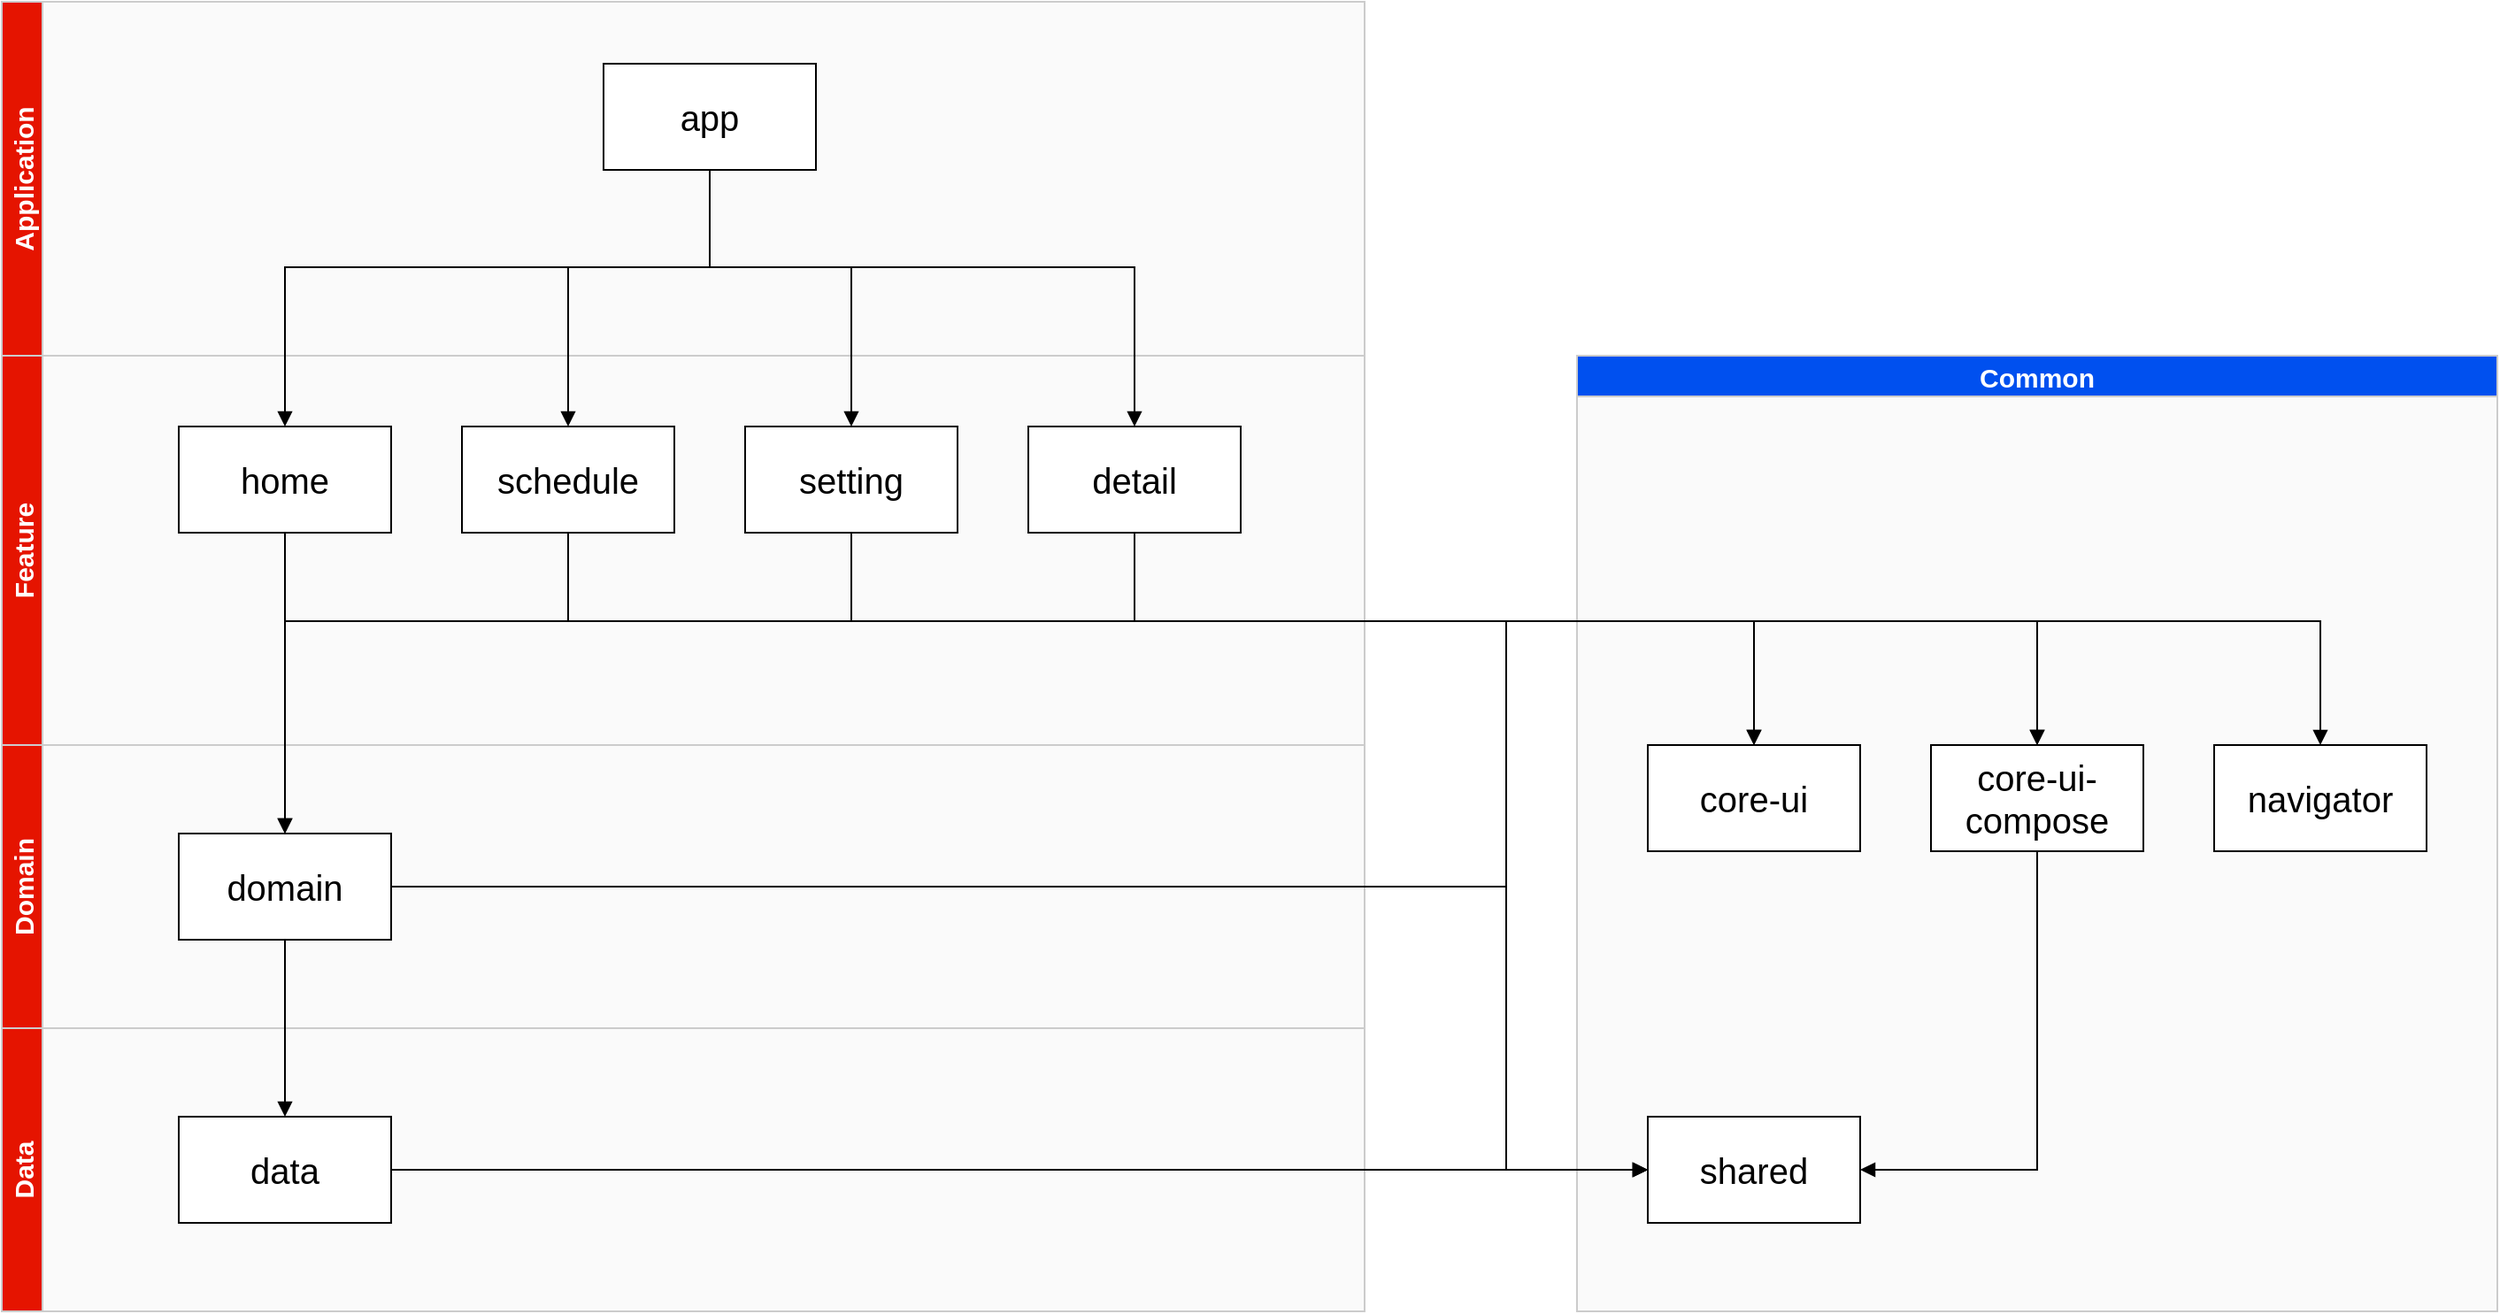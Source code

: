 <mxfile scale="2" border="0">
    <diagram id="re4nRq3ztlOj4PsxZ_Kz" name="Module">
        <mxGraphModel dx="876" dy="939" grid="1" gridSize="10" guides="1" tooltips="1" connect="1" arrows="1" fold="1" page="1" pageScale="1" pageWidth="827" pageHeight="1169" background="#ffffff" math="0" shadow="0">
            <root>
                <mxCell id="mD4qsfjiBxj0C8qhvROk-0"/>
                <mxCell id="mD4qsfjiBxj0C8qhvROk-1" parent="mD4qsfjiBxj0C8qhvROk-0"/>
                <mxCell id="TDkGh3aXFkbHkJUPuLyF-34" value="Common" style="swimlane;rounded=0;shadow=0;glass=0;labelBackgroundColor=none;sketch=0;fontSize=15;fontColor=#ffffff;swimlaneFillColor=#FAFAFA;fillColor=#0050ef;strokeColor=#CCCCCC;" parent="mD4qsfjiBxj0C8qhvROk-1" vertex="1">
                    <mxGeometry x="1000" y="320" width="520" height="540" as="geometry">
                        <mxRectangle x="1000" y="320" width="100" height="23" as="alternateBounds"/>
                    </mxGeometry>
                </mxCell>
                <mxCell id="TDkGh3aXFkbHkJUPuLyF-27" value="Application" style="swimlane;horizontal=0;fontSize=15;fontColor=#ffffff;fillColor=#e51400;labelBackgroundColor=none;rounded=0;shadow=0;sketch=0;glass=0;swimlaneLine=1;swimlaneFillColor=#FAFAFA;strokeColor=#CCCCCC;" parent="mD4qsfjiBxj0C8qhvROk-1" vertex="1">
                    <mxGeometry x="110" y="120" width="770" height="200" as="geometry"/>
                </mxCell>
                <mxCell id="TDkGh3aXFkbHkJUPuLyF-33" value="Data" style="swimlane;horizontal=0;rounded=0;shadow=0;glass=0;labelBackgroundColor=none;sketch=0;fontSize=15;fontColor=#ffffff;fillColor=#e51400;swimlaneFillColor=#FAFAFA;strokeColor=#CCCCCC;" parent="mD4qsfjiBxj0C8qhvROk-1" vertex="1">
                    <mxGeometry x="110" y="700" width="770" height="160" as="geometry"/>
                </mxCell>
                <mxCell id="TDkGh3aXFkbHkJUPuLyF-32" value="Domain" style="swimlane;horizontal=0;rounded=0;shadow=0;glass=0;labelBackgroundColor=none;sketch=0;fontSize=15;fontColor=#ffffff;fillColor=#e51400;swimlaneFillColor=#FAFAFA;strokeColor=#CCCCCC;" parent="mD4qsfjiBxj0C8qhvROk-1" vertex="1">
                    <mxGeometry x="110" y="540" width="770" height="160" as="geometry"/>
                </mxCell>
                <mxCell id="TDkGh3aXFkbHkJUPuLyF-30" value="Feature" style="swimlane;horizontal=0;rounded=0;shadow=0;glass=0;labelBackgroundColor=none;sketch=0;fontSize=15;fontColor=#ffffff;fillColor=#e51400;swimlaneFillColor=#FAFAFA;strokeColor=#CCCCCC;" parent="mD4qsfjiBxj0C8qhvROk-1" vertex="1">
                    <mxGeometry x="110" y="320" width="770" height="220" as="geometry"/>
                </mxCell>
                <mxCell id="TDkGh3aXFkbHkJUPuLyF-0" value="data" style="rounded=0;whiteSpace=wrap;html=1;fontSize=20;" parent="TDkGh3aXFkbHkJUPuLyF-30" vertex="1">
                    <mxGeometry x="100" y="430" width="120" height="60" as="geometry"/>
                </mxCell>
                <mxCell id="TDkGh3aXFkbHkJUPuLyF-1" value="domain" style="rounded=0;whiteSpace=wrap;html=1;fontSize=20;" parent="TDkGh3aXFkbHkJUPuLyF-30" vertex="1">
                    <mxGeometry x="100" y="270" width="120" height="60" as="geometry"/>
                </mxCell>
                <mxCell id="mD4qsfjiBxj0C8qhvROk-2" value="app" style="rounded=0;whiteSpace=wrap;html=1;fontSize=20;" parent="TDkGh3aXFkbHkJUPuLyF-30" vertex="1">
                    <mxGeometry x="340" y="-165" width="120" height="60" as="geometry"/>
                </mxCell>
                <mxCell id="TDkGh3aXFkbHkJUPuLyF-12" style="edgeStyle=orthogonalEdgeStyle;rounded=0;orthogonalLoop=1;jettySize=auto;html=1;entryX=0.5;entryY=0;entryDx=0;entryDy=0;fontSize=20;fontColor=#FFFFFF;endArrow=block;endFill=1;" parent="TDkGh3aXFkbHkJUPuLyF-30" source="mD4qsfjiBxj0C8qhvROk-2" target="TDkGh3aXFkbHkJUPuLyF-5" edge="1">
                    <mxGeometry relative="1" as="geometry">
                        <Array as="points">
                            <mxPoint x="400" y="-50"/>
                            <mxPoint x="160" y="-50"/>
                        </Array>
                    </mxGeometry>
                </mxCell>
                <mxCell id="TDkGh3aXFkbHkJUPuLyF-13" style="edgeStyle=orthogonalEdgeStyle;rounded=0;orthogonalLoop=1;jettySize=auto;html=1;entryX=0.5;entryY=0;entryDx=0;entryDy=0;fontSize=20;fontColor=#FFFFFF;endArrow=block;endFill=1;" parent="TDkGh3aXFkbHkJUPuLyF-30" source="mD4qsfjiBxj0C8qhvROk-2" target="TDkGh3aXFkbHkJUPuLyF-6" edge="1">
                    <mxGeometry relative="1" as="geometry">
                        <Array as="points">
                            <mxPoint x="400" y="-50"/>
                            <mxPoint x="320" y="-50"/>
                        </Array>
                    </mxGeometry>
                </mxCell>
                <mxCell id="TDkGh3aXFkbHkJUPuLyF-14" style="edgeStyle=orthogonalEdgeStyle;rounded=0;orthogonalLoop=1;jettySize=auto;html=1;entryX=0.5;entryY=0;entryDx=0;entryDy=0;fontSize=20;fontColor=#FFFFFF;endArrow=block;endFill=1;" parent="TDkGh3aXFkbHkJUPuLyF-30" source="mD4qsfjiBxj0C8qhvROk-2" target="TDkGh3aXFkbHkJUPuLyF-8" edge="1">
                    <mxGeometry relative="1" as="geometry">
                        <Array as="points">
                            <mxPoint x="400" y="-50"/>
                            <mxPoint x="480" y="-50"/>
                        </Array>
                    </mxGeometry>
                </mxCell>
                <mxCell id="TDkGh3aXFkbHkJUPuLyF-15" style="edgeStyle=orthogonalEdgeStyle;rounded=0;orthogonalLoop=1;jettySize=auto;html=1;entryX=0.5;entryY=0;entryDx=0;entryDy=0;fontSize=20;fontColor=#FFFFFF;endArrow=block;endFill=1;" parent="TDkGh3aXFkbHkJUPuLyF-30" source="mD4qsfjiBxj0C8qhvROk-2" target="TDkGh3aXFkbHkJUPuLyF-4" edge="1">
                    <mxGeometry relative="1" as="geometry">
                        <Array as="points">
                            <mxPoint x="400" y="-50"/>
                            <mxPoint x="640" y="-50"/>
                        </Array>
                    </mxGeometry>
                </mxCell>
                <mxCell id="TDkGh3aXFkbHkJUPuLyF-11" style="edgeStyle=orthogonalEdgeStyle;rounded=0;orthogonalLoop=1;jettySize=auto;html=1;entryX=0.5;entryY=0;entryDx=0;entryDy=0;fontSize=20;fontColor=#FFFFFF;endArrow=block;endFill=1;" parent="TDkGh3aXFkbHkJUPuLyF-30" source="TDkGh3aXFkbHkJUPuLyF-1" target="TDkGh3aXFkbHkJUPuLyF-0" edge="1">
                    <mxGeometry relative="1" as="geometry"/>
                </mxCell>
                <mxCell id="TDkGh3aXFkbHkJUPuLyF-19" style="edgeStyle=orthogonalEdgeStyle;rounded=0;orthogonalLoop=1;jettySize=auto;html=1;entryX=0.5;entryY=0;entryDx=0;entryDy=0;fontSize=20;fontColor=#FFFFFF;endArrow=block;endFill=1;" parent="TDkGh3aXFkbHkJUPuLyF-30" source="TDkGh3aXFkbHkJUPuLyF-4" target="TDkGh3aXFkbHkJUPuLyF-1" edge="1">
                    <mxGeometry relative="1" as="geometry">
                        <Array as="points">
                            <mxPoint x="640" y="150"/>
                            <mxPoint x="160" y="150"/>
                        </Array>
                    </mxGeometry>
                </mxCell>
                <mxCell id="TDkGh3aXFkbHkJUPuLyF-4" value="detail" style="rounded=0;whiteSpace=wrap;html=1;fontSize=20;" parent="TDkGh3aXFkbHkJUPuLyF-30" vertex="1">
                    <mxGeometry x="580" y="40" width="120" height="60" as="geometry"/>
                </mxCell>
                <mxCell id="TDkGh3aXFkbHkJUPuLyF-24" style="edgeStyle=orthogonalEdgeStyle;rounded=0;orthogonalLoop=1;jettySize=auto;html=1;entryX=0.5;entryY=0;entryDx=0;entryDy=0;fontSize=20;fontColor=#FFFFFF;endArrow=block;endFill=1;" parent="TDkGh3aXFkbHkJUPuLyF-30" source="TDkGh3aXFkbHkJUPuLyF-5" target="TDkGh3aXFkbHkJUPuLyF-1" edge="1">
                    <mxGeometry relative="1" as="geometry"/>
                </mxCell>
                <mxCell id="TDkGh3aXFkbHkJUPuLyF-5" value="home" style="rounded=0;whiteSpace=wrap;html=1;fontSize=20;" parent="TDkGh3aXFkbHkJUPuLyF-30" vertex="1">
                    <mxGeometry x="100" y="40" width="120" height="60" as="geometry"/>
                </mxCell>
                <mxCell id="TDkGh3aXFkbHkJUPuLyF-6" value="schedule" style="rounded=0;whiteSpace=wrap;html=1;fontSize=20;" parent="TDkGh3aXFkbHkJUPuLyF-30" vertex="1">
                    <mxGeometry x="260" y="40" width="120" height="60" as="geometry"/>
                </mxCell>
                <mxCell id="TDkGh3aXFkbHkJUPuLyF-8" value="setting" style="rounded=0;whiteSpace=wrap;html=1;fontSize=20;" parent="TDkGh3aXFkbHkJUPuLyF-30" vertex="1">
                    <mxGeometry x="420" y="40" width="120" height="60" as="geometry"/>
                </mxCell>
                <mxCell id="TDkGh3aXFkbHkJUPuLyF-16" style="edgeStyle=orthogonalEdgeStyle;rounded=0;orthogonalLoop=1;jettySize=auto;html=1;entryX=0;entryY=0.5;entryDx=0;entryDy=0;fontSize=20;fontColor=#FFFFFF;endArrow=block;endFill=1;exitX=1;exitY=0.5;exitDx=0;exitDy=0;" parent="mD4qsfjiBxj0C8qhvROk-1" source="TDkGh3aXFkbHkJUPuLyF-0" target="TDkGh3aXFkbHkJUPuLyF-10" edge="1">
                    <mxGeometry relative="1" as="geometry">
                        <Array as="points"/>
                    </mxGeometry>
                </mxCell>
                <mxCell id="TDkGh3aXFkbHkJUPuLyF-17" style="edgeStyle=orthogonalEdgeStyle;rounded=0;orthogonalLoop=1;jettySize=auto;html=1;entryX=0;entryY=0.5;entryDx=0;entryDy=0;fontSize=20;fontColor=#FFFFFF;endArrow=block;endFill=1;exitX=1;exitY=0.5;exitDx=0;exitDy=0;" parent="mD4qsfjiBxj0C8qhvROk-1" source="TDkGh3aXFkbHkJUPuLyF-1" target="TDkGh3aXFkbHkJUPuLyF-10" edge="1">
                    <mxGeometry relative="1" as="geometry">
                        <Array as="points">
                            <mxPoint x="960" y="620"/>
                            <mxPoint x="960" y="780"/>
                        </Array>
                    </mxGeometry>
                </mxCell>
                <mxCell id="TDkGh3aXFkbHkJUPuLyF-2" value="core-ui" style="rounded=0;whiteSpace=wrap;html=1;fontSize=20;" parent="mD4qsfjiBxj0C8qhvROk-1" vertex="1">
                    <mxGeometry x="1040" y="540" width="120" height="60" as="geometry"/>
                </mxCell>
                <mxCell id="TDkGh3aXFkbHkJUPuLyF-18" style="edgeStyle=orthogonalEdgeStyle;rounded=0;orthogonalLoop=1;jettySize=auto;html=1;entryX=1;entryY=0.5;entryDx=0;entryDy=0;fontSize=20;fontColor=#FFFFFF;endArrow=block;endFill=1;exitX=0.5;exitY=1;exitDx=0;exitDy=0;" parent="mD4qsfjiBxj0C8qhvROk-1" source="TDkGh3aXFkbHkJUPuLyF-3" target="TDkGh3aXFkbHkJUPuLyF-10" edge="1">
                    <mxGeometry relative="1" as="geometry">
                        <Array as="points">
                            <mxPoint x="1260" y="780"/>
                        </Array>
                    </mxGeometry>
                </mxCell>
                <mxCell id="TDkGh3aXFkbHkJUPuLyF-3" value="core-ui-compose" style="rounded=0;whiteSpace=wrap;html=1;fontSize=20;" parent="mD4qsfjiBxj0C8qhvROk-1" vertex="1">
                    <mxGeometry x="1200" y="540" width="120" height="60" as="geometry"/>
                </mxCell>
                <mxCell id="TDkGh3aXFkbHkJUPuLyF-20" style="edgeStyle=orthogonalEdgeStyle;rounded=0;orthogonalLoop=1;jettySize=auto;html=1;fontSize=20;fontColor=#FFFFFF;endArrow=block;endFill=1;" parent="mD4qsfjiBxj0C8qhvROk-1" source="TDkGh3aXFkbHkJUPuLyF-4" target="TDkGh3aXFkbHkJUPuLyF-2" edge="1">
                    <mxGeometry relative="1" as="geometry">
                        <Array as="points">
                            <mxPoint x="860" y="470"/>
                            <mxPoint x="540" y="470"/>
                        </Array>
                    </mxGeometry>
                </mxCell>
                <mxCell id="TDkGh3aXFkbHkJUPuLyF-21" style="edgeStyle=orthogonalEdgeStyle;rounded=0;orthogonalLoop=1;jettySize=auto;html=1;entryX=0.5;entryY=0;entryDx=0;entryDy=0;fontSize=20;fontColor=#FFFFFF;endArrow=block;endFill=1;" parent="mD4qsfjiBxj0C8qhvROk-1" source="TDkGh3aXFkbHkJUPuLyF-4" target="TDkGh3aXFkbHkJUPuLyF-3" edge="1">
                    <mxGeometry relative="1" as="geometry">
                        <Array as="points">
                            <mxPoint x="860" y="470"/>
                            <mxPoint x="700" y="470"/>
                        </Array>
                    </mxGeometry>
                </mxCell>
                <mxCell id="TDkGh3aXFkbHkJUPuLyF-22" style="edgeStyle=orthogonalEdgeStyle;rounded=0;orthogonalLoop=1;jettySize=auto;html=1;entryX=0.5;entryY=0;entryDx=0;entryDy=0;fontSize=20;fontColor=#FFFFFF;endArrow=block;endFill=1;" parent="mD4qsfjiBxj0C8qhvROk-1" source="TDkGh3aXFkbHkJUPuLyF-4" target="TDkGh3aXFkbHkJUPuLyF-9" edge="1">
                    <mxGeometry relative="1" as="geometry">
                        <Array as="points">
                            <mxPoint x="750" y="470"/>
                            <mxPoint x="1420" y="470"/>
                        </Array>
                    </mxGeometry>
                </mxCell>
                <mxCell id="TDkGh3aXFkbHkJUPuLyF-23" style="edgeStyle=orthogonalEdgeStyle;rounded=0;orthogonalLoop=1;jettySize=auto;html=1;entryX=0;entryY=0.5;entryDx=0;entryDy=0;fontSize=20;fontColor=#FFFFFF;endArrow=block;endFill=1;" parent="mD4qsfjiBxj0C8qhvROk-1" source="TDkGh3aXFkbHkJUPuLyF-4" target="TDkGh3aXFkbHkJUPuLyF-10" edge="1">
                    <mxGeometry relative="1" as="geometry">
                        <Array as="points">
                            <mxPoint x="750" y="470"/>
                            <mxPoint x="960" y="470"/>
                            <mxPoint x="960" y="780"/>
                        </Array>
                    </mxGeometry>
                </mxCell>
                <mxCell id="TDkGh3aXFkbHkJUPuLyF-26" style="edgeStyle=orthogonalEdgeStyle;rounded=0;orthogonalLoop=1;jettySize=auto;html=1;entryX=0.5;entryY=0;entryDx=0;entryDy=0;fontSize=20;fontColor=#FFFFFF;endArrow=block;endFill=1;" parent="mD4qsfjiBxj0C8qhvROk-1" source="TDkGh3aXFkbHkJUPuLyF-8" target="TDkGh3aXFkbHkJUPuLyF-3" edge="1">
                    <mxGeometry relative="1" as="geometry">
                        <Array as="points">
                            <mxPoint x="590" y="470"/>
                            <mxPoint x="1260" y="470"/>
                        </Array>
                    </mxGeometry>
                </mxCell>
                <mxCell id="TDkGh3aXFkbHkJUPuLyF-9" value="navigator" style="rounded=0;whiteSpace=wrap;html=1;fontSize=20;" parent="mD4qsfjiBxj0C8qhvROk-1" vertex="1">
                    <mxGeometry x="1360" y="540" width="120" height="60" as="geometry"/>
                </mxCell>
                <mxCell id="TDkGh3aXFkbHkJUPuLyF-10" value="shared" style="rounded=0;whiteSpace=wrap;html=1;fontSize=20;" parent="mD4qsfjiBxj0C8qhvROk-1" vertex="1">
                    <mxGeometry x="1040" y="750" width="120" height="60" as="geometry"/>
                </mxCell>
                <mxCell id="TDkGh3aXFkbHkJUPuLyF-25" style="edgeStyle=orthogonalEdgeStyle;rounded=0;orthogonalLoop=1;jettySize=auto;html=1;fontSize=20;fontColor=#FFFFFF;endArrow=block;endFill=1;entryX=0.5;entryY=0;entryDx=0;entryDy=0;" parent="mD4qsfjiBxj0C8qhvROk-1" source="TDkGh3aXFkbHkJUPuLyF-6" target="TDkGh3aXFkbHkJUPuLyF-2" edge="1">
                    <mxGeometry relative="1" as="geometry">
                        <mxPoint x="430" y="540" as="targetPoint"/>
                        <Array as="points">
                            <mxPoint x="430" y="470"/>
                            <mxPoint x="1100" y="470"/>
                        </Array>
                    </mxGeometry>
                </mxCell>
            </root>
        </mxGraphModel>
    </diagram>
    <diagram id="IttgmGJJRV60SgGr8fVj" name="Layer">
        <mxGraphModel dx="876" dy="939" grid="1" gridSize="10" guides="1" tooltips="1" connect="1" arrows="1" fold="1" page="1" pageScale="1" pageWidth="827" pageHeight="1169" background="#ffffff" math="0" shadow="0">
            <root>
                <mxCell id="0"/>
                <mxCell id="1" parent="0"/>
                <mxCell id="4" style="edgeStyle=orthogonalEdgeStyle;rounded=0;orthogonalLoop=1;jettySize=auto;html=1;entryX=0.5;entryY=0;entryDx=0;entryDy=0;fontSize=15;endArrow=block;endFill=1;" parent="1" source="2" target="3" edge="1">
                    <mxGeometry relative="1" as="geometry"/>
                </mxCell>
                <mxCell id="2" value="Activity/Fragment" style="rounded=0;whiteSpace=wrap;html=1;fontSize=20;fillColor=#60a917;strokeColor=#2D7600;fontColor=#ffffff;" parent="1" vertex="1">
                    <mxGeometry x="314" y="110" width="200" height="80" as="geometry"/>
                </mxCell>
                <mxCell id="7" style="edgeStyle=orthogonalEdgeStyle;rounded=0;orthogonalLoop=1;jettySize=auto;html=1;entryX=0.5;entryY=0;entryDx=0;entryDy=0;fontSize=20;endArrow=block;endFill=1;" parent="1" source="3" target="5" edge="1">
                    <mxGeometry relative="1" as="geometry"/>
                </mxCell>
                <mxCell id="3" value="ViewModel" style="rounded=0;whiteSpace=wrap;html=1;fontSize=20;fillColor=#1ba1e2;strokeColor=#006EAF;fontColor=#ffffff;" parent="1" vertex="1">
                    <mxGeometry x="314" y="270" width="200" height="80" as="geometry"/>
                </mxCell>
                <mxCell id="8" style="edgeStyle=orthogonalEdgeStyle;rounded=0;orthogonalLoop=1;jettySize=auto;html=1;entryX=0.5;entryY=0;entryDx=0;entryDy=0;fontSize=20;endArrow=block;endFill=1;" parent="1" source="5" target="6" edge="1">
                    <mxGeometry relative="1" as="geometry"/>
                </mxCell>
                <mxCell id="5" value="Domain&lt;br&gt;&lt;font style=&quot;font-size: 15px&quot;&gt;(UseCase Pattern)&lt;/font&gt;" style="rounded=0;whiteSpace=wrap;html=1;fontSize=20;fillColor=#d80073;strokeColor=#A50040;fontColor=#ffffff;" parent="1" vertex="1">
                    <mxGeometry x="314" y="430" width="200" height="80" as="geometry"/>
                </mxCell>
                <mxCell id="12" style="edgeStyle=orthogonalEdgeStyle;rounded=0;orthogonalLoop=1;jettySize=auto;html=1;entryX=0.5;entryY=0;entryDx=0;entryDy=0;fontSize=20;endArrow=block;endFill=1;" parent="1" source="6" target="10" edge="1">
                    <mxGeometry relative="1" as="geometry">
                        <Array as="points">
                            <mxPoint x="214" y="630"/>
                        </Array>
                    </mxGeometry>
                </mxCell>
                <mxCell id="13" style="edgeStyle=orthogonalEdgeStyle;rounded=0;orthogonalLoop=1;jettySize=auto;html=1;fontSize=20;endArrow=block;endFill=1;entryX=0.5;entryY=0;entryDx=0;entryDy=0;" parent="1" source="6" target="11" edge="1">
                    <mxGeometry relative="1" as="geometry">
                        <mxPoint x="614" y="740" as="targetPoint"/>
                        <Array as="points">
                            <mxPoint x="614" y="630"/>
                        </Array>
                    </mxGeometry>
                </mxCell>
                <mxCell id="6" value="Repository" style="rounded=0;whiteSpace=wrap;html=1;fontSize=20;fillColor=#60a917;strokeColor=#2D7600;fontColor=#ffffff;" parent="1" vertex="1">
                    <mxGeometry x="314" y="590" width="200" height="80" as="geometry"/>
                </mxCell>
                <mxCell id="16" style="edgeStyle=orthogonalEdgeStyle;rounded=0;orthogonalLoop=1;jettySize=auto;html=1;exitX=0.75;exitY=1;exitDx=0;exitDy=0;entryX=0.5;entryY=0;entryDx=0;entryDy=0;entryPerimeter=0;fontSize=20;endArrow=block;endFill=1;" parent="1" source="10" target="14" edge="1">
                    <mxGeometry relative="1" as="geometry"/>
                </mxCell>
                <mxCell id="10" value="Local Data" style="rounded=0;whiteSpace=wrap;html=1;fontSize=20;fillColor=#FF8000;fontColor=#FFFFFF;" parent="1" vertex="1">
                    <mxGeometry x="114" y="750" width="200" height="80" as="geometry"/>
                </mxCell>
                <mxCell id="17" style="edgeStyle=orthogonalEdgeStyle;rounded=0;orthogonalLoop=1;jettySize=auto;html=1;exitX=0.75;exitY=1;exitDx=0;exitDy=0;entryX=0.5;entryY=0;entryDx=0;entryDy=0;entryPerimeter=0;fontSize=20;endArrow=block;endFill=1;" parent="1" source="11" target="15" edge="1">
                    <mxGeometry relative="1" as="geometry"/>
                </mxCell>
                <mxCell id="11" value="Remote Data" style="rounded=0;whiteSpace=wrap;html=1;fontSize=20;fontColor=#FFFFFF;fillColor=#CC0000;" parent="1" vertex="1">
                    <mxGeometry x="514" y="750" width="200" height="80" as="geometry"/>
                </mxCell>
                <mxCell id="14" value="JSON" style="shape=cylinder3;whiteSpace=wrap;html=1;boundedLbl=1;backgroundOutline=1;size=12;fontSize=20;fillColor=#FF8000;fontColor=#FFFFFF;" parent="1" vertex="1">
                    <mxGeometry x="214" y="910" width="100" height="80" as="geometry"/>
                </mxCell>
                <mxCell id="15" value="JSON" style="shape=cylinder3;whiteSpace=wrap;html=1;boundedLbl=1;backgroundOutline=1;size=12;fontSize=20;fontColor=#FFFFFF;fillColor=#CC0000;" parent="1" vertex="1">
                    <mxGeometry x="614" y="910" width="100" height="80" as="geometry"/>
                </mxCell>
            </root>
        </mxGraphModel>
    </diagram>
</mxfile>